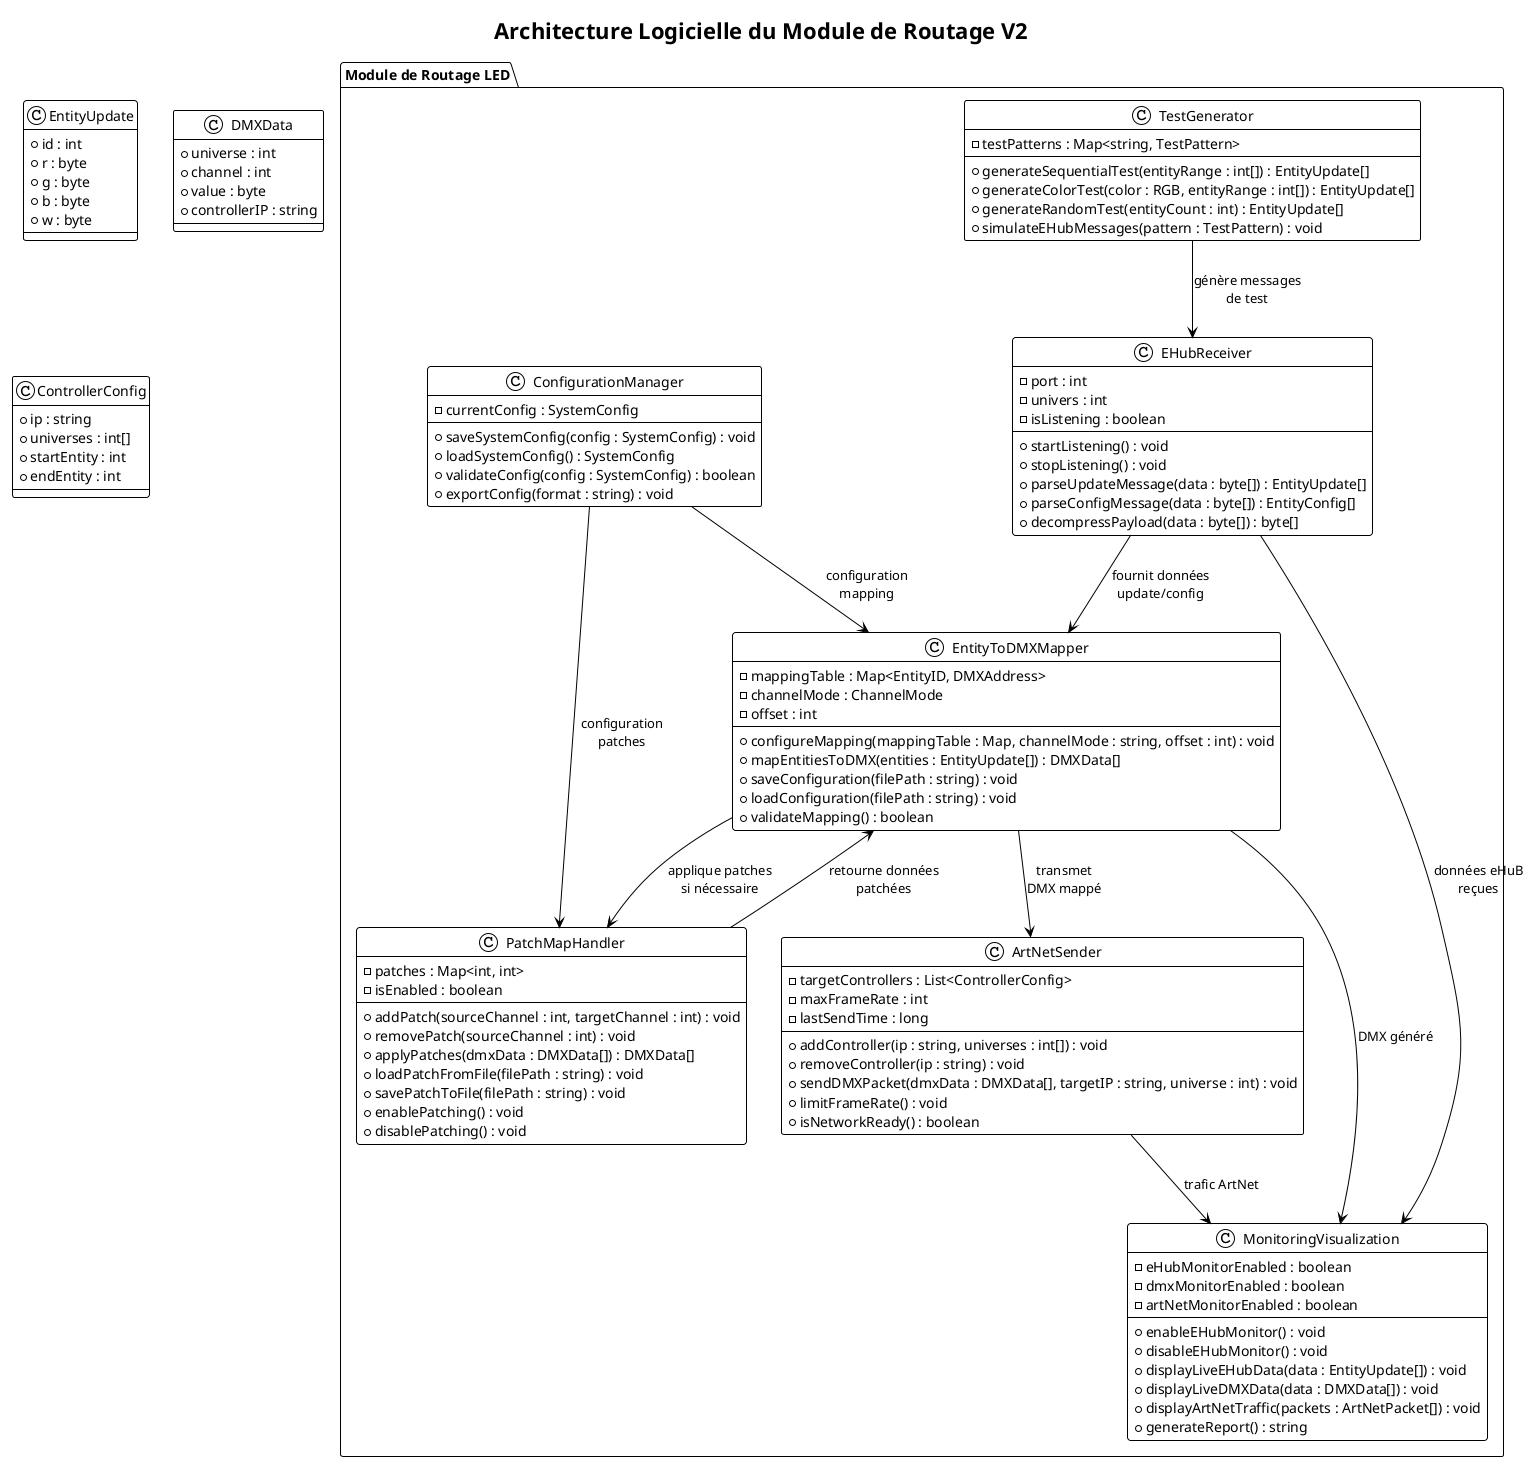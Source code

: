 @startuml
!theme plain
title Architecture Logicielle du Module de Routage V2

package "Module de Routage LED" {
  
  class EHubReceiver {
    -port : int
    -univers : int
    -isListening : boolean
    +startListening() : void
    +stopListening() : void
    +parseUpdateMessage(data : byte[]) : EntityUpdate[]
    +parseConfigMessage(data : byte[]) : EntityConfig[]
    +decompressPayload(data : byte[]) : byte[]
  }
  
  class EntityToDMXMapper {
    -mappingTable : Map<EntityID, DMXAddress>
    -channelMode : ChannelMode
    -offset : int
    +configureMapping(mappingTable : Map, channelMode : string, offset : int) : void
    +mapEntitiesToDMX(entities : EntityUpdate[]) : DMXData[]
    +saveConfiguration(filePath : string) : void
    +loadConfiguration(filePath : string) : void
    +validateMapping() : boolean
  }
  
  class PatchMapHandler {
    -patches : Map<int, int>
    -isEnabled : boolean
    +addPatch(sourceChannel : int, targetChannel : int) : void
    +removePatch(sourceChannel : int) : void
    +applyPatches(dmxData : DMXData[]) : DMXData[]
    +loadPatchFromFile(filePath : string) : void
    +savePatchToFile(filePath : string) : void
    +enablePatching() : void
    +disablePatching() : void
  }
  
  class ArtNetSender {
    -targetControllers : List<ControllerConfig>
    -maxFrameRate : int
    -lastSendTime : long
    +addController(ip : string, universes : int[]) : void
    +removeController(ip : string) : void
    +sendDMXPacket(dmxData : DMXData[], targetIP : string, universe : int) : void
    +limitFrameRate() : void
    +isNetworkReady() : boolean
  }
  
  class MonitoringVisualization {
    -eHubMonitorEnabled : boolean
    -dmxMonitorEnabled : boolean
    -artNetMonitorEnabled : boolean
    +enableEHubMonitor() : void
    +disableEHubMonitor() : void
    +displayLiveEHubData(data : EntityUpdate[]) : void
    +displayLiveDMXData(data : DMXData[]) : void
    +displayArtNetTraffic(packets : ArtNetPacket[]) : void
    +generateReport() : string
  }
  
  class TestGenerator {
    -testPatterns : Map<string, TestPattern>
    +generateSequentialTest(entityRange : int[]) : EntityUpdate[]
    +generateColorTest(color : RGB, entityRange : int[]) : EntityUpdate[]
    +generateRandomTest(entityCount : int) : EntityUpdate[]
    +simulateEHubMessages(pattern : TestPattern) : void
  }
  
  class ConfigurationManager {
    -currentConfig : SystemConfig
    +saveSystemConfig(config : SystemConfig) : void
    +loadSystemConfig() : SystemConfig
    +validateConfig(config : SystemConfig) : boolean
    +exportConfig(format : string) : void
  }
  
  ' Relations
  EHubReceiver --> EntityToDMXMapper : "fournit données\nupdate/config"
  EntityToDMXMapper --> PatchMapHandler : "applique patches\nsi nécessaire"
  EntityToDMXMapper --> ArtNetSender : "transmet\nDMX mappé"
  PatchMapHandler --> EntityToDMXMapper : "retourne données\npatchées"
  
  EHubReceiver --> MonitoringVisualization : "données eHuB\nreçues"
  EntityToDMXMapper --> MonitoringVisualization : "DMX généré"
  ArtNetSender --> MonitoringVisualization : "trafic ArtNet"
  
  TestGenerator --> EHubReceiver : "génère messages\nde test"
  ConfigurationManager --> EntityToDMXMapper : "configuration\nmapping"
  ConfigurationManager --> PatchMapHandler : "configuration\npatches"
}

' Types de données
class EntityUpdate {
  +id : int
  +r : byte
  +g : byte
  +b : byte
  +w : byte
}

class DMXData {
  +universe : int
  +channel : int
  +value : byte
  +controllerIP : string
}

class ControllerConfig {
  +ip : string
  +universes : int[]
  +startEntity : int
  +endEntity : int
}

@enduml